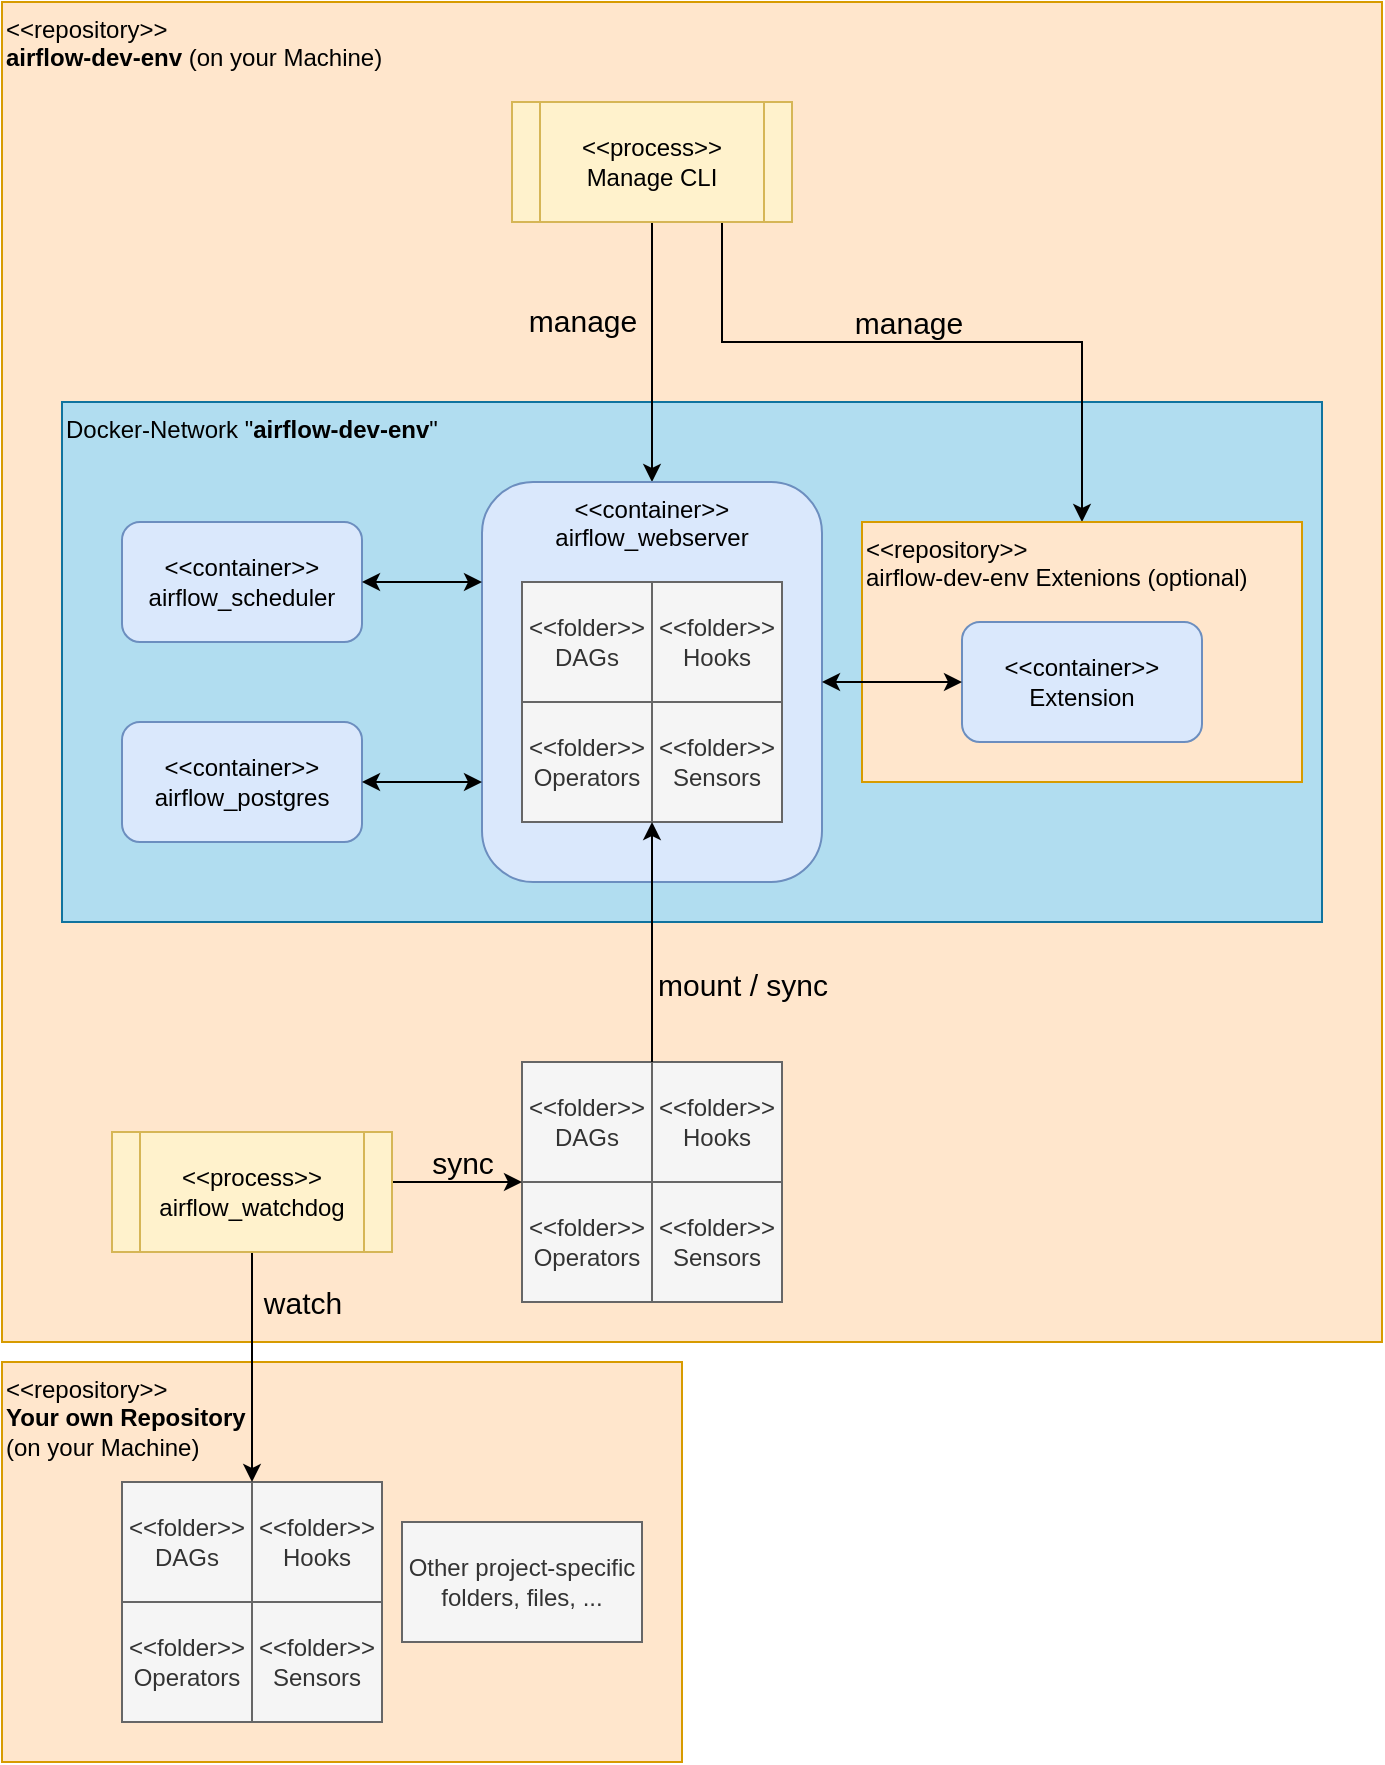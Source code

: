 <mxfile version="14.0.1" type="device"><diagram id="OjWn9J5Gi6rO9BdXTjq2" name="Page-1"><mxGraphModel dx="1422" dy="773" grid="1" gridSize="10" guides="1" tooltips="1" connect="1" arrows="1" fold="1" page="1" pageScale="1" pageWidth="827" pageHeight="1169" math="0" shadow="0"><root><mxCell id="0"/><mxCell id="1" parent="0"/><mxCell id="pT3OpZFxwTORIOrMu3uN-4" value="&amp;lt;&amp;lt;repository&amp;gt;&amp;gt;&lt;br&gt;&lt;div&gt;&lt;b&gt;airflow-dev-env&lt;/b&gt; (on your Machine)&lt;/div&gt;" style="rounded=0;whiteSpace=wrap;html=1;align=left;verticalAlign=top;fillColor=#ffe6cc;strokeColor=#d79b00;" vertex="1" parent="1"><mxGeometry x="140" y="20" width="690" height="670" as="geometry"/></mxCell><mxCell id="pT3OpZFxwTORIOrMu3uN-5" value="Docker-Network &quot;&lt;span class=&quot;pl-s&quot;&gt;&lt;b&gt;airflow-dev-env&lt;/b&gt;&quot;&lt;/span&gt;" style="rounded=0;whiteSpace=wrap;html=1;align=left;verticalAlign=top;fillColor=#b1ddf0;strokeColor=#10739e;" vertex="1" parent="1"><mxGeometry x="170" y="220" width="630" height="260" as="geometry"/></mxCell><mxCell id="pT3OpZFxwTORIOrMu3uN-7" value="&lt;div&gt;&amp;lt;&amp;lt;container&amp;gt;&amp;gt;&lt;/div&gt;&lt;div&gt;&lt;span class=&quot;pl-s&quot;&gt;&lt;span class=&quot;pl-pds&quot;&gt;&lt;/span&gt;airflow_scheduler&lt;/span&gt;&lt;/div&gt;" style="rounded=1;whiteSpace=wrap;html=1;align=center;fillColor=#dae8fc;strokeColor=#6c8ebf;" vertex="1" parent="1"><mxGeometry x="200" y="280" width="120" height="60" as="geometry"/></mxCell><mxCell id="pT3OpZFxwTORIOrMu3uN-8" value="&lt;div&gt;&amp;lt;&amp;lt;container&amp;gt;&amp;gt;&lt;/div&gt;&lt;div&gt;&lt;span class=&quot;pl-s&quot;&gt;&lt;span class=&quot;pl-pds&quot;&gt;&lt;/span&gt;airflow_postgres&lt;/span&gt;&lt;/div&gt;" style="rounded=1;whiteSpace=wrap;html=1;align=center;fillColor=#dae8fc;strokeColor=#6c8ebf;" vertex="1" parent="1"><mxGeometry x="200" y="380" width="120" height="60" as="geometry"/></mxCell><mxCell id="pT3OpZFxwTORIOrMu3uN-16" value="DAGs" style="rounded=0;whiteSpace=wrap;html=1;align=center;" vertex="1" parent="1"><mxGeometry x="400" y="550" width="65" height="60" as="geometry"/></mxCell><mxCell id="pT3OpZFxwTORIOrMu3uN-17" value="Hooks" style="rounded=0;whiteSpace=wrap;html=1;align=center;" vertex="1" parent="1"><mxGeometry x="465" y="550" width="65" height="60" as="geometry"/></mxCell><mxCell id="pT3OpZFxwTORIOrMu3uN-18" value="Operators" style="rounded=0;whiteSpace=wrap;html=1;align=center;" vertex="1" parent="1"><mxGeometry x="400" y="610" width="65" height="60" as="geometry"/></mxCell><mxCell id="pT3OpZFxwTORIOrMu3uN-24" value="" style="group;fillColor=#f5f5f5;strokeColor=#666666;fontColor=#333333;" vertex="1" connectable="0" parent="1"><mxGeometry x="400" y="550" width="130" height="120" as="geometry"/></mxCell><mxCell id="pT3OpZFxwTORIOrMu3uN-43" value="" style="group" vertex="1" connectable="0" parent="pT3OpZFxwTORIOrMu3uN-24"><mxGeometry width="130" height="120" as="geometry"/></mxCell><mxCell id="pT3OpZFxwTORIOrMu3uN-19" value="&amp;lt;&amp;lt;folder&amp;gt;&amp;gt;&lt;div&gt;Sensors&lt;/div&gt;" style="rounded=0;whiteSpace=wrap;html=1;align=center;fillColor=#f5f5f5;strokeColor=#666666;fontColor=#333333;" vertex="1" parent="pT3OpZFxwTORIOrMu3uN-43"><mxGeometry x="65" y="60" width="65" height="60" as="geometry"/></mxCell><mxCell id="pT3OpZFxwTORIOrMu3uN-21" value="&amp;lt;&amp;lt;folder&amp;gt;&amp;gt;&lt;div&gt;DAGs&lt;/div&gt;" style="rounded=0;whiteSpace=wrap;html=1;align=center;fillColor=#f5f5f5;strokeColor=#666666;fontColor=#333333;" vertex="1" parent="pT3OpZFxwTORIOrMu3uN-43"><mxGeometry width="65" height="60" as="geometry"/></mxCell><mxCell id="pT3OpZFxwTORIOrMu3uN-22" value="&amp;lt;&amp;lt;folder&amp;gt;&amp;gt;&lt;div&gt;Hooks&lt;/div&gt;" style="rounded=0;whiteSpace=wrap;html=1;align=center;fillColor=#f5f5f5;strokeColor=#666666;fontColor=#333333;" vertex="1" parent="pT3OpZFxwTORIOrMu3uN-43"><mxGeometry x="65" width="65" height="60" as="geometry"/></mxCell><mxCell id="pT3OpZFxwTORIOrMu3uN-23" value="&amp;lt;&amp;lt;folder&amp;gt;&amp;gt;&lt;div&gt;Operators&lt;/div&gt;" style="rounded=0;whiteSpace=wrap;html=1;align=center;fillColor=#f5f5f5;strokeColor=#666666;fontColor=#333333;" vertex="1" parent="pT3OpZFxwTORIOrMu3uN-43"><mxGeometry y="60" width="65" height="60" as="geometry"/></mxCell><mxCell id="pT3OpZFxwTORIOrMu3uN-26" value="&amp;lt;&amp;lt;repository&amp;gt;&amp;gt;&lt;br&gt;&lt;div&gt;&lt;b&gt;Your own Repository&lt;/b&gt;&lt;br&gt;&lt;/div&gt;&lt;div&gt;(on your Machine)&lt;/div&gt;" style="rounded=0;whiteSpace=wrap;html=1;align=left;verticalAlign=top;fillColor=#ffe6cc;strokeColor=#d79b00;" vertex="1" parent="1"><mxGeometry x="140" y="700" width="340" height="200" as="geometry"/></mxCell><mxCell id="pT3OpZFxwTORIOrMu3uN-27" value="" style="group" vertex="1" connectable="0" parent="1"><mxGeometry x="200" y="760" width="130" height="120" as="geometry"/></mxCell><mxCell id="pT3OpZFxwTORIOrMu3uN-28" value="&amp;lt;&amp;lt;folder&amp;gt;&amp;gt;&lt;div&gt;Sensors&lt;/div&gt;" style="rounded=0;whiteSpace=wrap;html=1;align=center;fillColor=#f5f5f5;strokeColor=#666666;fontColor=#333333;" vertex="1" parent="pT3OpZFxwTORIOrMu3uN-27"><mxGeometry x="65" y="60" width="65" height="60" as="geometry"/></mxCell><mxCell id="pT3OpZFxwTORIOrMu3uN-29" value="&lt;div&gt;&amp;lt;&amp;lt;folder&amp;gt;&amp;gt;&lt;/div&gt;&lt;div&gt;DAGs&lt;/div&gt;" style="rounded=0;whiteSpace=wrap;html=1;align=center;fillColor=#f5f5f5;strokeColor=#666666;fontColor=#333333;" vertex="1" parent="pT3OpZFxwTORIOrMu3uN-27"><mxGeometry width="65" height="60" as="geometry"/></mxCell><mxCell id="pT3OpZFxwTORIOrMu3uN-30" value="&lt;div&gt;&amp;lt;&amp;lt;folder&amp;gt;&amp;gt;&lt;/div&gt;&lt;div&gt;Hooks&lt;/div&gt;" style="rounded=0;whiteSpace=wrap;html=1;align=center;fillColor=#f5f5f5;strokeColor=#666666;fontColor=#333333;" vertex="1" parent="pT3OpZFxwTORIOrMu3uN-27"><mxGeometry x="65" width="65" height="60" as="geometry"/></mxCell><mxCell id="pT3OpZFxwTORIOrMu3uN-31" value="&amp;lt;&amp;lt;folder&amp;gt;&amp;gt;&lt;div&gt;Operators&lt;/div&gt;" style="rounded=0;whiteSpace=wrap;html=1;align=center;fillColor=#f5f5f5;strokeColor=#666666;fontColor=#333333;" vertex="1" parent="pT3OpZFxwTORIOrMu3uN-27"><mxGeometry y="60" width="65" height="60" as="geometry"/></mxCell><mxCell id="pT3OpZFxwTORIOrMu3uN-33" value="sync" style="edgeStyle=orthogonalEdgeStyle;rounded=0;orthogonalLoop=1;jettySize=auto;html=1;exitX=1;exitY=0.5;exitDx=0;exitDy=0;entryX=0;entryY=1;entryDx=0;entryDy=0;labelBackgroundColor=none;fontSize=15;" edge="1" parent="1" source="pT3OpZFxwTORIOrMu3uN-32" target="pT3OpZFxwTORIOrMu3uN-21"><mxGeometry x="0.143" y="10" relative="1" as="geometry"><Array as="points"><mxPoint x="335" y="610"/></Array><mxPoint as="offset"/></mxGeometry></mxCell><mxCell id="pT3OpZFxwTORIOrMu3uN-34" style="edgeStyle=orthogonalEdgeStyle;rounded=0;orthogonalLoop=1;jettySize=auto;html=1;exitX=0.5;exitY=1;exitDx=0;exitDy=0;entryX=0;entryY=0;entryDx=0;entryDy=0;" edge="1" parent="1" source="pT3OpZFxwTORIOrMu3uN-32" target="pT3OpZFxwTORIOrMu3uN-30"><mxGeometry relative="1" as="geometry"><Array as="points"><mxPoint x="265" y="680"/><mxPoint x="265" y="680"/></Array></mxGeometry></mxCell><mxCell id="pT3OpZFxwTORIOrMu3uN-35" value="watch" style="edgeLabel;html=1;align=center;verticalAlign=middle;resizable=0;points=[];labelBackgroundColor=none;fontSize=15;" vertex="1" connectable="0" parent="pT3OpZFxwTORIOrMu3uN-34"><mxGeometry x="-0.122" y="1" relative="1" as="geometry"><mxPoint x="24" y="-25.59" as="offset"/></mxGeometry></mxCell><mxCell id="pT3OpZFxwTORIOrMu3uN-32" value="&amp;lt;&amp;lt;process&amp;gt;&amp;gt;&lt;br&gt;&lt;div&gt;airflow_watchdog&lt;/div&gt;" style="shape=process;whiteSpace=wrap;html=1;backgroundOutline=1;align=center;fillColor=#fff2cc;strokeColor=#d6b656;" vertex="1" parent="1"><mxGeometry x="195" y="585" width="140" height="60" as="geometry"/></mxCell><mxCell id="pT3OpZFxwTORIOrMu3uN-39" style="edgeStyle=orthogonalEdgeStyle;rounded=0;orthogonalLoop=1;jettySize=auto;html=1;exitX=0.75;exitY=1;exitDx=0;exitDy=0;entryX=0.5;entryY=0;entryDx=0;entryDy=0;" edge="1" parent="1" source="pT3OpZFxwTORIOrMu3uN-38" target="pT3OpZFxwTORIOrMu3uN-9"><mxGeometry relative="1" as="geometry"><Array as="points"><mxPoint x="505" y="190"/><mxPoint x="620" y="190"/></Array></mxGeometry></mxCell><mxCell id="pT3OpZFxwTORIOrMu3uN-40" value="manage" style="edgeLabel;html=1;align=center;verticalAlign=middle;resizable=0;points=[];labelBackgroundColor=none;fontSize=15;" vertex="1" connectable="0" parent="pT3OpZFxwTORIOrMu3uN-39"><mxGeometry x="-0.116" relative="1" as="geometry"><mxPoint x="6.82" y="-10.06" as="offset"/></mxGeometry></mxCell><mxCell id="pT3OpZFxwTORIOrMu3uN-41" value="manage" style="edgeStyle=orthogonalEdgeStyle;rounded=0;orthogonalLoop=1;jettySize=auto;html=1;exitX=0.5;exitY=1;exitDx=0;exitDy=0;entryX=0.5;entryY=0;entryDx=0;entryDy=0;labelBackgroundColor=none;fontSize=15;" edge="1" parent="1" source="pT3OpZFxwTORIOrMu3uN-38" target="pT3OpZFxwTORIOrMu3uN-6"><mxGeometry x="-0.23" y="-35" relative="1" as="geometry"><Array as="points"><mxPoint x="465" y="180"/><mxPoint x="465" y="180"/></Array><mxPoint y="-1" as="offset"/></mxGeometry></mxCell><mxCell id="pT3OpZFxwTORIOrMu3uN-38" value="&amp;lt;&amp;lt;process&amp;gt;&amp;gt;&lt;div&gt;Manage CLI&lt;/div&gt;" style="shape=process;whiteSpace=wrap;html=1;backgroundOutline=1;align=center;fillColor=#fff2cc;strokeColor=#d6b656;" vertex="1" parent="1"><mxGeometry x="395" y="70" width="140" height="60" as="geometry"/></mxCell><mxCell id="pT3OpZFxwTORIOrMu3uN-42" value="Other project-specific folders, files, ..." style="rounded=0;whiteSpace=wrap;html=1;align=center;fillColor=#f5f5f5;strokeColor=#666666;fontColor=#333333;" vertex="1" parent="1"><mxGeometry x="340" y="780" width="120" height="60" as="geometry"/></mxCell><mxCell id="pT3OpZFxwTORIOrMu3uN-45" value="" style="group" vertex="1" connectable="0" parent="1"><mxGeometry x="570" y="280" width="220" height="130" as="geometry"/></mxCell><mxCell id="pT3OpZFxwTORIOrMu3uN-9" value="&amp;lt;&amp;lt;repository&amp;gt;&amp;gt;&lt;div&gt;airflow-dev-env Extenions (optional)&lt;/div&gt;" style="rounded=0;whiteSpace=wrap;html=1;align=left;verticalAlign=top;fillColor=#ffe6cc;strokeColor=#d79b00;" vertex="1" parent="pT3OpZFxwTORIOrMu3uN-45"><mxGeometry width="220" height="130" as="geometry"/></mxCell><mxCell id="pT3OpZFxwTORIOrMu3uN-10" value="&lt;div&gt;&amp;lt;&amp;lt;container&amp;gt;&amp;gt;&lt;/div&gt;&lt;div&gt;&lt;span class=&quot;pl-s&quot;&gt;Extension&lt;br&gt;&lt;/span&gt;&lt;/div&gt;" style="rounded=1;whiteSpace=wrap;html=1;align=center;fillColor=#dae8fc;strokeColor=#6c8ebf;" vertex="1" parent="pT3OpZFxwTORIOrMu3uN-45"><mxGeometry x="50" y="50" width="120" height="60" as="geometry"/></mxCell><mxCell id="pT3OpZFxwTORIOrMu3uN-47" value="" style="group" vertex="1" connectable="0" parent="1"><mxGeometry x="380" y="260" width="170" height="200" as="geometry"/></mxCell><mxCell id="pT3OpZFxwTORIOrMu3uN-6" value="&lt;div&gt;&amp;lt;&amp;lt;container&amp;gt;&amp;gt;&lt;/div&gt;&lt;div&gt;&lt;span class=&quot;pl-s&quot;&gt;&lt;span class=&quot;pl-pds&quot;&gt;&lt;/span&gt;airflow_webserver&lt;/span&gt;&lt;/div&gt;" style="rounded=1;whiteSpace=wrap;html=1;align=center;verticalAlign=top;fillColor=#dae8fc;strokeColor=#6c8ebf;" vertex="1" parent="pT3OpZFxwTORIOrMu3uN-47"><mxGeometry width="170" height="200" as="geometry"/></mxCell><mxCell id="pT3OpZFxwTORIOrMu3uN-20" value="" style="group;fillColor=#f5f5f5;strokeColor=#666666;fontColor=#333333;" vertex="1" connectable="0" parent="pT3OpZFxwTORIOrMu3uN-47"><mxGeometry x="20" y="50" width="130" height="120" as="geometry"/></mxCell><mxCell id="pT3OpZFxwTORIOrMu3uN-11" value="&amp;lt;&amp;lt;folder&amp;gt;&amp;gt;&lt;div&gt;DAGs&lt;/div&gt;" style="rounded=0;whiteSpace=wrap;html=1;align=center;fillColor=#f5f5f5;strokeColor=#666666;fontColor=#333333;" vertex="1" parent="pT3OpZFxwTORIOrMu3uN-20"><mxGeometry width="65" height="60" as="geometry"/></mxCell><mxCell id="pT3OpZFxwTORIOrMu3uN-12" value="&amp;lt;&amp;lt;folder&amp;gt;&amp;gt;&lt;div&gt;Hooks&lt;/div&gt;" style="rounded=0;whiteSpace=wrap;html=1;align=center;fillColor=#f5f5f5;strokeColor=#666666;fontColor=#333333;" vertex="1" parent="pT3OpZFxwTORIOrMu3uN-20"><mxGeometry x="65" width="65" height="60" as="geometry"/></mxCell><mxCell id="pT3OpZFxwTORIOrMu3uN-13" value="&amp;lt;&amp;lt;folder&amp;gt;&amp;gt;&lt;div&gt;Operators&lt;/div&gt;" style="rounded=0;whiteSpace=wrap;html=1;align=center;fillColor=#f5f5f5;strokeColor=#666666;fontColor=#333333;" vertex="1" parent="pT3OpZFxwTORIOrMu3uN-20"><mxGeometry y="60" width="65" height="60" as="geometry"/></mxCell><mxCell id="pT3OpZFxwTORIOrMu3uN-14" value="&amp;lt;&amp;lt;folder&amp;gt;&amp;gt;&lt;div&gt;Sensors&lt;/div&gt;" style="rounded=0;whiteSpace=wrap;html=1;align=center;fillColor=#f5f5f5;strokeColor=#666666;fontColor=#333333;" vertex="1" parent="pT3OpZFxwTORIOrMu3uN-20"><mxGeometry x="65" y="60" width="65" height="60" as="geometry"/></mxCell><mxCell id="pT3OpZFxwTORIOrMu3uN-48" style="edgeStyle=orthogonalEdgeStyle;rounded=0;orthogonalLoop=1;jettySize=auto;html=1;exitX=0;exitY=0.25;exitDx=0;exitDy=0;entryX=1;entryY=0.5;entryDx=0;entryDy=0;labelBackgroundColor=none;fontSize=15;startArrow=classic;startFill=1;" edge="1" parent="1" source="pT3OpZFxwTORIOrMu3uN-6" target="pT3OpZFxwTORIOrMu3uN-7"><mxGeometry relative="1" as="geometry"/></mxCell><mxCell id="pT3OpZFxwTORIOrMu3uN-49" style="edgeStyle=orthogonalEdgeStyle;rounded=0;orthogonalLoop=1;jettySize=auto;html=1;exitX=0;exitY=0.75;exitDx=0;exitDy=0;entryX=1;entryY=0.5;entryDx=0;entryDy=0;labelBackgroundColor=none;startArrow=classic;startFill=1;fontSize=15;" edge="1" parent="1" source="pT3OpZFxwTORIOrMu3uN-6" target="pT3OpZFxwTORIOrMu3uN-8"><mxGeometry relative="1" as="geometry"/></mxCell><mxCell id="pT3OpZFxwTORIOrMu3uN-50" style="edgeStyle=orthogonalEdgeStyle;rounded=0;orthogonalLoop=1;jettySize=auto;html=1;exitX=1;exitY=0.5;exitDx=0;exitDy=0;entryX=0;entryY=0.5;entryDx=0;entryDy=0;labelBackgroundColor=none;startArrow=classic;startFill=1;fontSize=15;" edge="1" parent="1" source="pT3OpZFxwTORIOrMu3uN-6" target="pT3OpZFxwTORIOrMu3uN-10"><mxGeometry relative="1" as="geometry"/></mxCell><mxCell id="pT3OpZFxwTORIOrMu3uN-36" style="edgeStyle=orthogonalEdgeStyle;rounded=0;orthogonalLoop=1;jettySize=auto;html=1;exitX=0;exitY=0;exitDx=0;exitDy=0;entryX=0;entryY=1;entryDx=0;entryDy=0;" edge="1" parent="1" source="pT3OpZFxwTORIOrMu3uN-22" target="pT3OpZFxwTORIOrMu3uN-14"><mxGeometry relative="1" as="geometry"/></mxCell><mxCell id="pT3OpZFxwTORIOrMu3uN-37" value="mount / sync" style="edgeLabel;html=1;align=center;verticalAlign=middle;resizable=0;points=[];labelBackgroundColor=none;fontSize=15;" vertex="1" connectable="0" parent="pT3OpZFxwTORIOrMu3uN-36"><mxGeometry x="-0.3" relative="1" as="geometry"><mxPoint x="45" y="2.35" as="offset"/></mxGeometry></mxCell></root></mxGraphModel></diagram></mxfile>